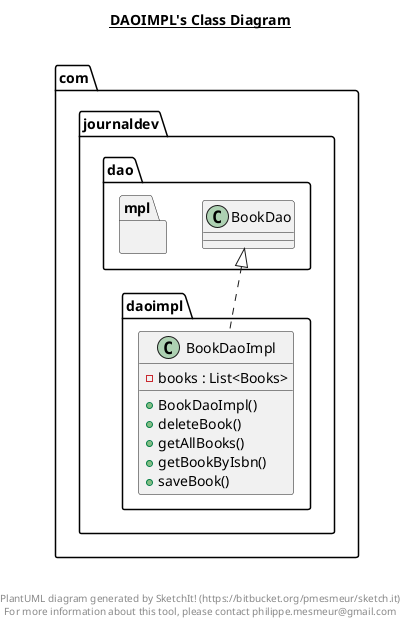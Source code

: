 @startuml

title __DAOIMPL's Class Diagram__\n

  namespace com.journaldev {
    namespace dao {
      namespace mpl {
        class com.journaldev.daoimpl.BookDaoImpl {
            - books : List<Books>
            + BookDaoImpl()
            + deleteBook()
            + getAllBooks()
            + getBookByIsbn()
            + saveBook()
        }
      }
    }
  }
  

  com.journaldev.daoimpl.BookDaoImpl .up.|> com.journaldev.dao.BookDao


right footer


PlantUML diagram generated by SketchIt! (https://bitbucket.org/pmesmeur/sketch.it)
For more information about this tool, please contact philippe.mesmeur@gmail.com
endfooter

@enduml
